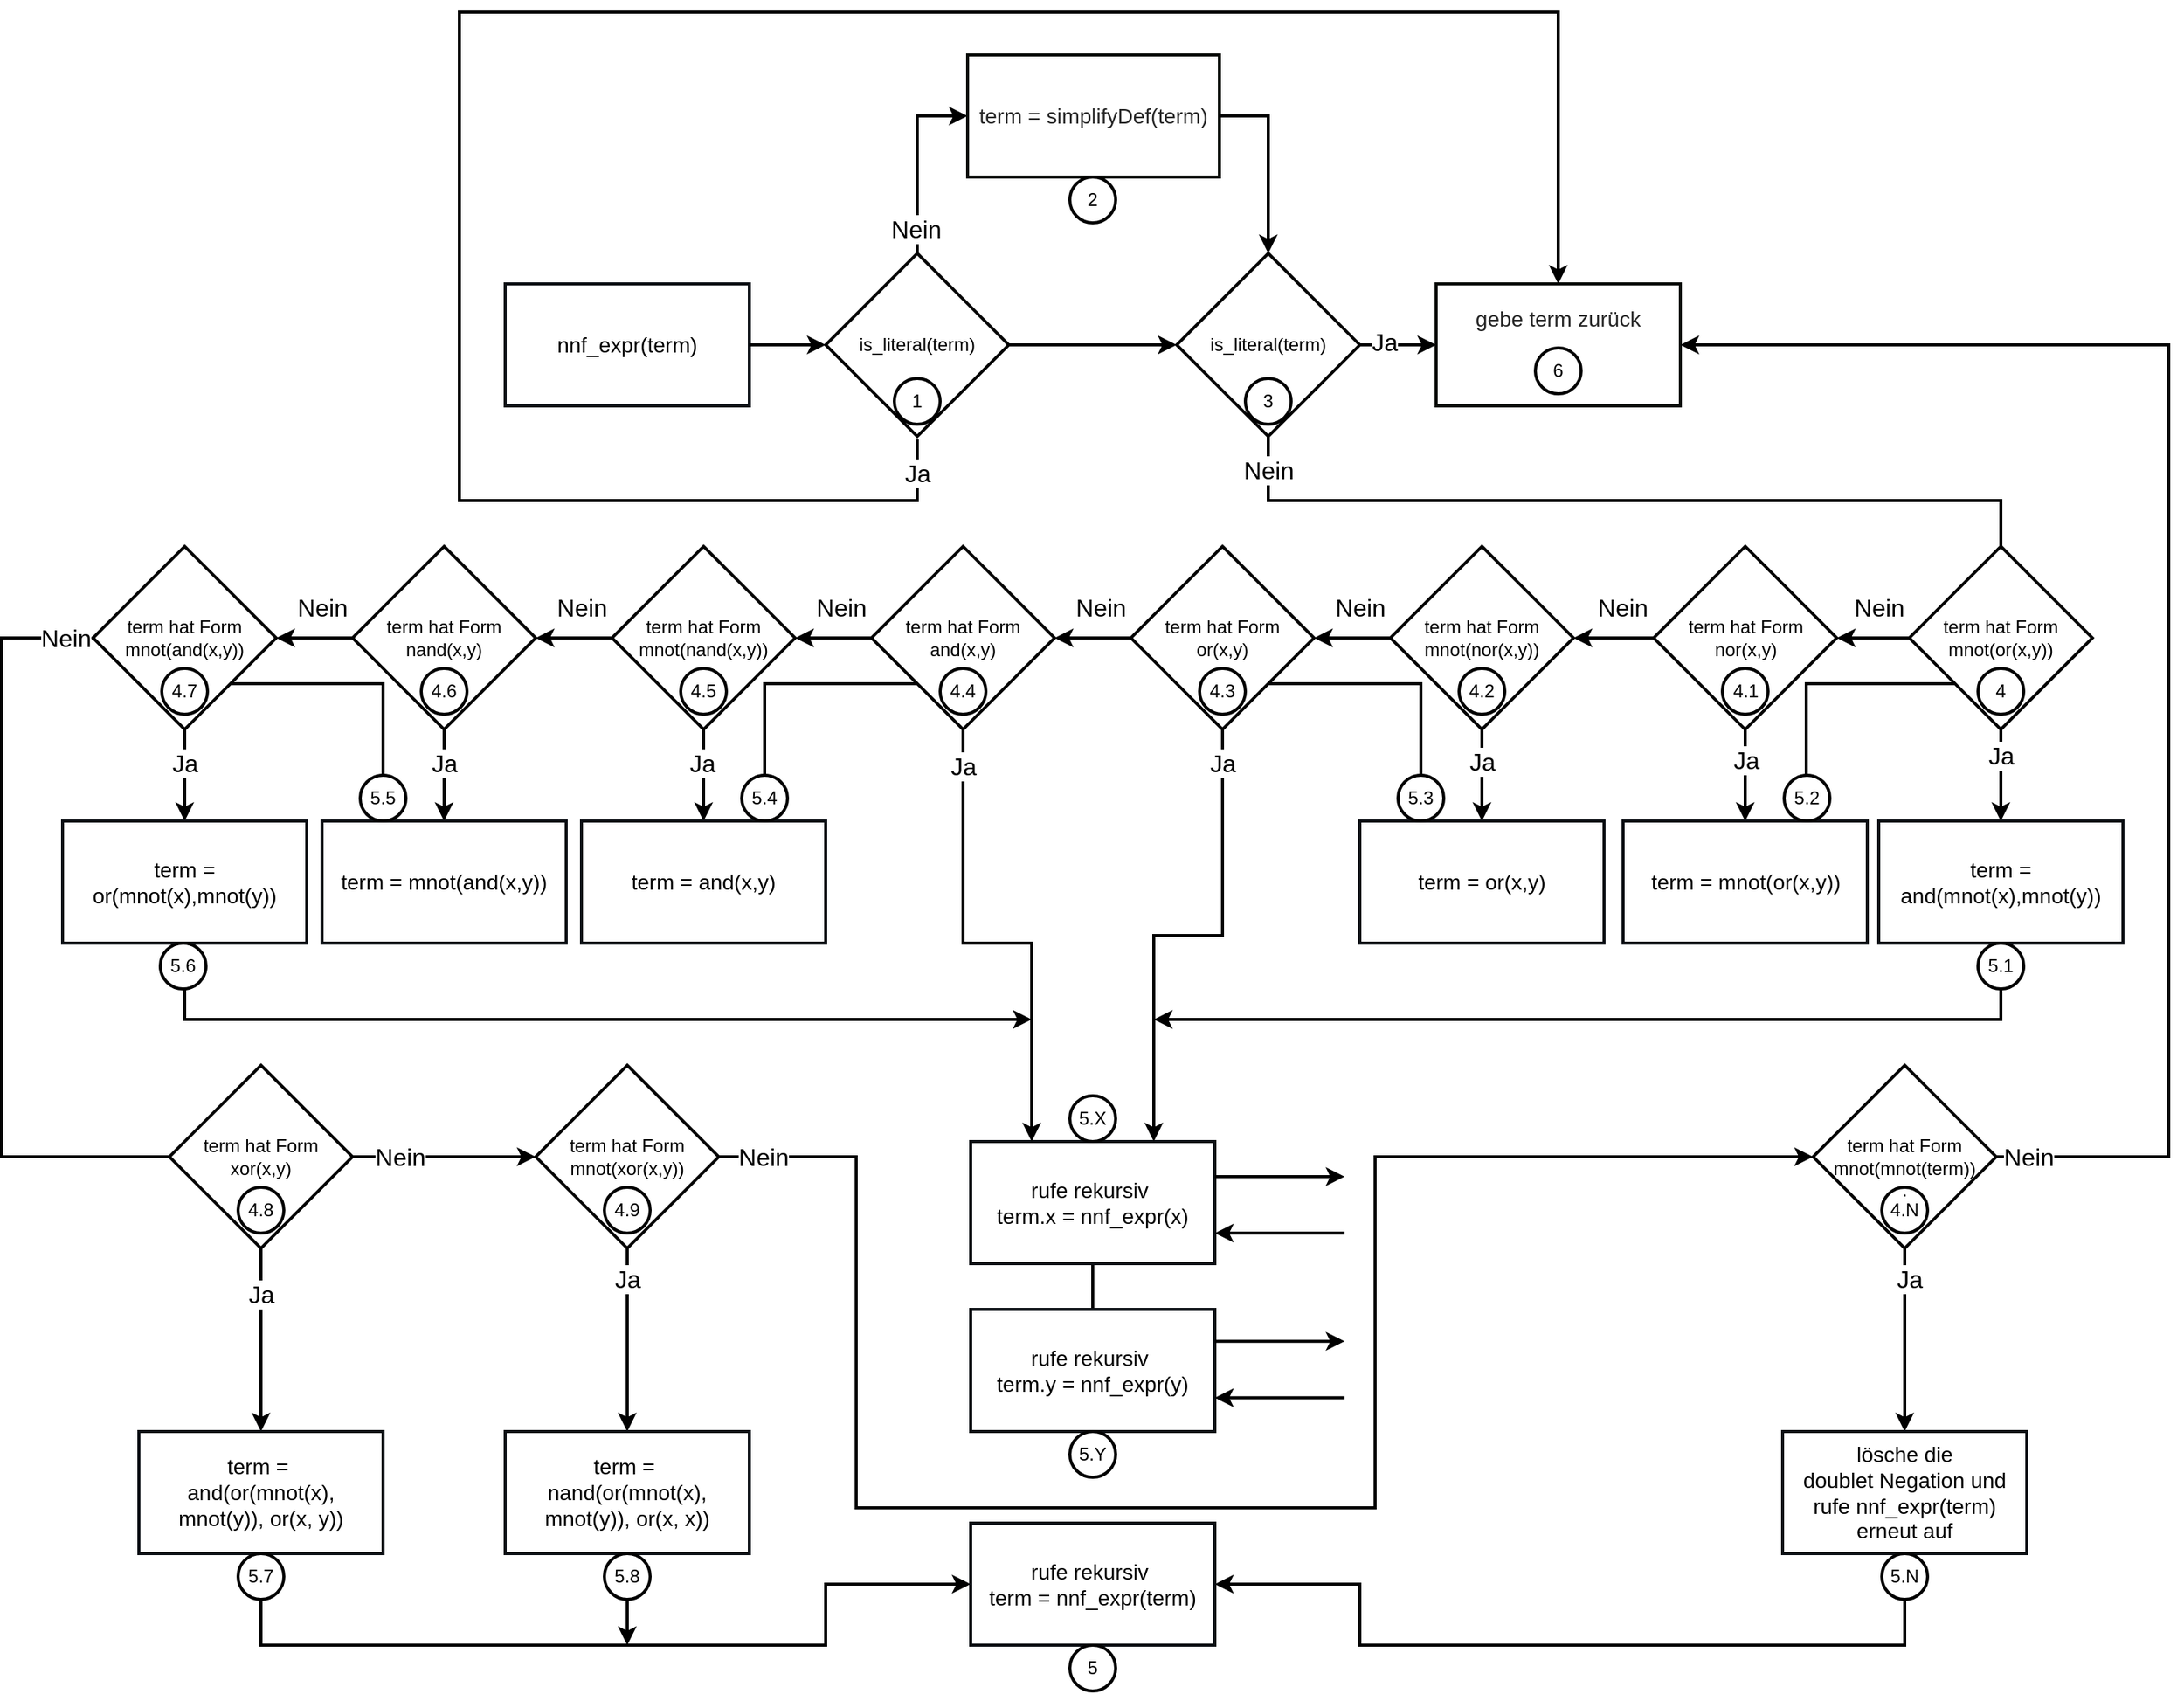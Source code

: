 <mxfile version="13.1.3" type="device"><diagram name="Page-1" id="c4acf3e9-155e-7222-9cf6-157b1a14988f"><mxGraphModel dx="2181" dy="787" grid="1" gridSize="10" guides="1" tooltips="1" connect="1" arrows="1" fold="1" page="1" pageScale="1" pageWidth="850" pageHeight="1100" background="#ffffff" math="0" shadow="0"><root><mxCell id="0"/><mxCell id="1" parent="0"/><mxCell id="Gqwq3o8rukiItg_Pou28-2" style="edgeStyle=orthogonalEdgeStyle;rounded=0;orthogonalLoop=1;jettySize=auto;html=1;entryX=0;entryY=0.5;entryDx=0;entryDy=0;strokeWidth=2;" parent="1" source="MLjXYAkmNjz7KMu9bq0a-9" target="oWrA7KxZbc8OWiNMyX_g-2" edge="1"><mxGeometry relative="1" as="geometry"><mxPoint x="245" y="88" as="targetPoint"/></mxGeometry></mxCell><mxCell id="P0SFY6O2kD3lwDDEf55S-4" value="&lt;font style=&quot;font-size: 14px&quot;&gt;nnf_expr(term)&lt;/font&gt;" style="rounded=0;whiteSpace=wrap;html=1;strokeWidth=2;fillColor=none;strokeColor=#0B0F14;" parent="1" vertex="1"><mxGeometry x="40" y="198" width="160" height="80" as="geometry"/></mxCell><mxCell id="P0SFY6O2kD3lwDDEf55S-12" value="&lt;span style=&quot;font-size: 14px&quot;&gt;&lt;font color=&quot;#262626&quot;&gt;gebe term zurück&lt;br&gt;&lt;br&gt;&lt;br&gt;&lt;/font&gt;&lt;/span&gt;" style="rounded=0;whiteSpace=wrap;html=1;strokeWidth=2;fillColor=none;strokeColor=#070A06;" parent="1" vertex="1"><mxGeometry x="650" y="198" width="160" height="80" as="geometry"/></mxCell><mxCell id="oWrA7KxZbc8OWiNMyX_g-3" style="edgeStyle=orthogonalEdgeStyle;rounded=0;orthogonalLoop=1;jettySize=auto;html=1;entryX=0;entryY=0.5;entryDx=0;entryDy=0;endArrow=classic;endFill=1;strokeWidth=2;" parent="1" source="oWrA7KxZbc8OWiNMyX_g-2" target="P0SFY6O2kD3lwDDEf55S-12" edge="1"><mxGeometry relative="1" as="geometry"/></mxCell><mxCell id="oWrA7KxZbc8OWiNMyX_g-4" value="&lt;font style=&quot;font-size: 16px&quot;&gt;Ja&lt;/font&gt;" style="edgeLabel;html=1;align=center;verticalAlign=middle;resizable=0;points=[];" parent="oWrA7KxZbc8OWiNMyX_g-3" vertex="1" connectable="0"><mxGeometry x="-0.36" y="2" relative="1" as="geometry"><mxPoint as="offset"/></mxGeometry></mxCell><mxCell id="oWrA7KxZbc8OWiNMyX_g-60" style="edgeStyle=orthogonalEdgeStyle;rounded=0;orthogonalLoop=1;jettySize=auto;html=1;entryX=0.5;entryY=0;entryDx=0;entryDy=0;startArrow=none;startFill=0;endArrow=none;endFill=0;strokeWidth=2;exitX=0.5;exitY=1;exitDx=0;exitDy=0;" parent="1" source="oWrA7KxZbc8OWiNMyX_g-2" target="oWrA7KxZbc8OWiNMyX_g-27" edge="1"><mxGeometry relative="1" as="geometry"><Array as="points"><mxPoint x="540" y="340"/><mxPoint x="1020" y="340"/></Array></mxGeometry></mxCell><mxCell id="oWrA7KxZbc8OWiNMyX_g-61" value="&lt;font style=&quot;font-size: 16px&quot;&gt;Nein&lt;/font&gt;" style="edgeLabel;html=1;align=center;verticalAlign=middle;resizable=0;points=[];" parent="oWrA7KxZbc8OWiNMyX_g-60" vertex="1" connectable="0"><mxGeometry x="-0.836" relative="1" as="geometry"><mxPoint x="-3.71" y="-20" as="offset"/></mxGeometry></mxCell><mxCell id="MLjXYAkmNjz7KMu9bq0a-4" style="edgeStyle=orthogonalEdgeStyle;rounded=0;orthogonalLoop=1;jettySize=auto;html=1;entryX=0;entryY=0.5;entryDx=0;entryDy=0;strokeWidth=2;exitX=0.5;exitY=0;exitDx=0;exitDy=0;" edge="1" parent="1" source="MLjXYAkmNjz7KMu9bq0a-9" target="MLjXYAkmNjz7KMu9bq0a-2"><mxGeometry relative="1" as="geometry"/></mxCell><mxCell id="MLjXYAkmNjz7KMu9bq0a-8" value="&lt;font style=&quot;font-size: 16px&quot;&gt;Nein&lt;/font&gt;" style="edgeLabel;html=1;align=center;verticalAlign=middle;resizable=0;points=[];" vertex="1" connectable="0" parent="MLjXYAkmNjz7KMu9bq0a-4"><mxGeometry x="-0.732" y="1" relative="1" as="geometry"><mxPoint as="offset"/></mxGeometry></mxCell><mxCell id="oWrA7KxZbc8OWiNMyX_g-2" value="is_literal(term)" style="rhombus;whiteSpace=wrap;html=1;fillColor=none;strokeWidth=2;" parent="1" vertex="1"><mxGeometry x="480" y="178" width="120" height="120" as="geometry"/></mxCell><mxCell id="oWrA7KxZbc8OWiNMyX_g-13" style="edgeStyle=orthogonalEdgeStyle;rounded=0;orthogonalLoop=1;jettySize=auto;html=1;entryX=0.5;entryY=0;entryDx=0;entryDy=0;endArrow=none;endFill=0;strokeWidth=2;" parent="1" source="oWrA7KxZbc8OWiNMyX_g-11" target="oWrA7KxZbc8OWiNMyX_g-12" edge="1"><mxGeometry relative="1" as="geometry"/></mxCell><mxCell id="oWrA7KxZbc8OWiNMyX_g-11" value="&lt;font style=&quot;font-size: 14px&quot;&gt;rufe rekursiv&amp;nbsp;&lt;br&gt;term.x = nnf_expr(x)&lt;/font&gt;" style="rounded=0;whiteSpace=wrap;html=1;strokeWidth=2;fillColor=none;strokeColor=#0B0F14;" parent="1" vertex="1"><mxGeometry x="345" y="760" width="160" height="80" as="geometry"/></mxCell><mxCell id="oWrA7KxZbc8OWiNMyX_g-12" value="&lt;font style=&quot;font-size: 14px&quot;&gt;rufe rekursiv&amp;nbsp;&lt;br&gt;term.y = nnf_expr(y)&lt;/font&gt;" style="rounded=0;whiteSpace=wrap;html=1;strokeWidth=2;fillColor=none;strokeColor=#0B0F14;" parent="1" vertex="1"><mxGeometry x="345" y="870" width="160" height="80" as="geometry"/></mxCell><mxCell id="oWrA7KxZbc8OWiNMyX_g-15" value="" style="endArrow=classic;html=1;strokeWidth=2;" parent="1" edge="1"><mxGeometry width="50" height="50" relative="1" as="geometry"><mxPoint x="505" y="783" as="sourcePoint"/><mxPoint x="590" y="783" as="targetPoint"/></mxGeometry></mxCell><mxCell id="oWrA7KxZbc8OWiNMyX_g-16" value="" style="endArrow=none;html=1;strokeWidth=2;endFill=0;startArrow=classic;startFill=1;" parent="1" edge="1"><mxGeometry width="50" height="50" relative="1" as="geometry"><mxPoint x="505" y="820" as="sourcePoint"/><mxPoint x="590" y="820" as="targetPoint"/></mxGeometry></mxCell><mxCell id="oWrA7KxZbc8OWiNMyX_g-17" value="" style="endArrow=classic;html=1;strokeWidth=2;" parent="1" edge="1"><mxGeometry width="50" height="50" relative="1" as="geometry"><mxPoint x="505" y="890.91" as="sourcePoint"/><mxPoint x="590" y="890.91" as="targetPoint"/></mxGeometry></mxCell><mxCell id="oWrA7KxZbc8OWiNMyX_g-18" value="" style="endArrow=none;html=1;strokeWidth=2;endFill=0;startArrow=classic;startFill=1;" parent="1" edge="1"><mxGeometry width="50" height="50" relative="1" as="geometry"><mxPoint x="505" y="927.91" as="sourcePoint"/><mxPoint x="590" y="927.91" as="targetPoint"/></mxGeometry></mxCell><mxCell id="oWrA7KxZbc8OWiNMyX_g-29" style="edgeStyle=orthogonalEdgeStyle;rounded=0;orthogonalLoop=1;jettySize=auto;html=1;entryX=0.75;entryY=0;entryDx=0;entryDy=0;startArrow=none;startFill=0;endArrow=classic;endFill=1;strokeWidth=2;" parent="1" source="oWrA7KxZbc8OWiNMyX_g-22" target="oWrA7KxZbc8OWiNMyX_g-11" edge="1"><mxGeometry relative="1" as="geometry"><mxPoint x="475" y="760" as="targetPoint"/></mxGeometry></mxCell><mxCell id="oWrA7KxZbc8OWiNMyX_g-74" value="&lt;font style=&quot;font-size: 16px&quot;&gt;Ja&lt;/font&gt;" style="edgeLabel;html=1;align=center;verticalAlign=middle;resizable=0;points=[];" parent="oWrA7KxZbc8OWiNMyX_g-29" vertex="1" connectable="0"><mxGeometry x="-0.86" y="1" relative="1" as="geometry"><mxPoint x="-1" as="offset"/></mxGeometry></mxCell><mxCell id="oWrA7KxZbc8OWiNMyX_g-75" style="edgeStyle=orthogonalEdgeStyle;rounded=0;orthogonalLoop=1;jettySize=auto;html=1;entryX=1;entryY=0.5;entryDx=0;entryDy=0;startArrow=none;startFill=0;endArrow=classic;endFill=1;strokeWidth=2;" parent="1" source="oWrA7KxZbc8OWiNMyX_g-22" target="oWrA7KxZbc8OWiNMyX_g-38" edge="1"><mxGeometry relative="1" as="geometry"/></mxCell><mxCell id="oWrA7KxZbc8OWiNMyX_g-22" value="term hat Form&lt;br&gt;or(x,y)" style="rhombus;whiteSpace=wrap;html=1;fillColor=none;strokeWidth=2;" parent="1" vertex="1"><mxGeometry x="450" y="370" width="120" height="120" as="geometry"/></mxCell><mxCell id="oWrA7KxZbc8OWiNMyX_g-25" style="edgeStyle=orthogonalEdgeStyle;rounded=0;orthogonalLoop=1;jettySize=auto;html=1;entryX=0.5;entryY=0;entryDx=0;entryDy=0;startArrow=none;startFill=0;endArrow=classic;endFill=1;strokeWidth=2;" parent="1" source="oWrA7KxZbc8OWiNMyX_g-23" target="oWrA7KxZbc8OWiNMyX_g-24" edge="1"><mxGeometry relative="1" as="geometry"/></mxCell><mxCell id="oWrA7KxZbc8OWiNMyX_g-65" value="&lt;font style=&quot;font-size: 16px&quot;&gt;Ja&lt;/font&gt;" style="edgeLabel;html=1;align=center;verticalAlign=middle;resizable=0;points=[];" parent="oWrA7KxZbc8OWiNMyX_g-25" vertex="1" connectable="0"><mxGeometry x="-0.233" y="-3" relative="1" as="geometry"><mxPoint x="3" y="-3" as="offset"/></mxGeometry></mxCell><mxCell id="oWrA7KxZbc8OWiNMyX_g-66" style="edgeStyle=orthogonalEdgeStyle;rounded=0;orthogonalLoop=1;jettySize=auto;html=1;entryX=1;entryY=0.5;entryDx=0;entryDy=0;startArrow=none;startFill=0;endArrow=classic;endFill=1;strokeWidth=2;" parent="1" source="oWrA7KxZbc8OWiNMyX_g-23" target="oWrA7KxZbc8OWiNMyX_g-28" edge="1"><mxGeometry relative="1" as="geometry"/></mxCell><mxCell id="oWrA7KxZbc8OWiNMyX_g-67" value="&lt;font style=&quot;font-size: 16px&quot;&gt;Nein&lt;/font&gt;" style="edgeLabel;html=1;align=center;verticalAlign=middle;resizable=0;points=[];" parent="oWrA7KxZbc8OWiNMyX_g-66" vertex="1" connectable="0"><mxGeometry x="-0.029" y="-5" relative="1" as="geometry"><mxPoint x="5" y="-15" as="offset"/></mxGeometry></mxCell><mxCell id="oWrA7KxZbc8OWiNMyX_g-23" value="term hat Form&lt;br&gt;nor(x,y)" style="rhombus;whiteSpace=wrap;html=1;fillColor=none;strokeWidth=2;" parent="1" vertex="1"><mxGeometry x="792.5" y="370" width="120" height="120" as="geometry"/></mxCell><mxCell id="oWrA7KxZbc8OWiNMyX_g-24" value="&lt;span style=&quot;font-size: 14px&quot;&gt;term = mnot(or(x,y))&lt;/span&gt;" style="rounded=0;whiteSpace=wrap;html=1;strokeWidth=2;fillColor=none;strokeColor=#0B0F14;" parent="1" vertex="1"><mxGeometry x="772.5" y="550" width="160" height="80" as="geometry"/></mxCell><mxCell id="oWrA7KxZbc8OWiNMyX_g-32" style="edgeStyle=orthogonalEdgeStyle;rounded=0;orthogonalLoop=1;jettySize=auto;html=1;entryX=0.5;entryY=0;entryDx=0;entryDy=0;startArrow=none;startFill=0;endArrow=classic;endFill=1;strokeWidth=2;" parent="1" source="oWrA7KxZbc8OWiNMyX_g-27" target="oWrA7KxZbc8OWiNMyX_g-31" edge="1"><mxGeometry relative="1" as="geometry"/></mxCell><mxCell id="oWrA7KxZbc8OWiNMyX_g-62" value="&lt;font style=&quot;font-size: 16px&quot;&gt;Ja&lt;/font&gt;" style="edgeLabel;html=1;align=center;verticalAlign=middle;resizable=0;points=[];" parent="oWrA7KxZbc8OWiNMyX_g-32" vertex="1" connectable="0"><mxGeometry x="-0.281" relative="1" as="geometry"><mxPoint y="-5" as="offset"/></mxGeometry></mxCell><mxCell id="oWrA7KxZbc8OWiNMyX_g-33" style="edgeStyle=orthogonalEdgeStyle;rounded=0;orthogonalLoop=1;jettySize=auto;html=1;entryX=0.75;entryY=0;entryDx=0;entryDy=0;startArrow=none;startFill=0;endArrow=none;endFill=0;strokeWidth=2;exitX=0;exitY=1;exitDx=0;exitDy=0;" parent="1" source="oWrA7KxZbc8OWiNMyX_g-27" target="oWrA7KxZbc8OWiNMyX_g-24" edge="1"><mxGeometry relative="1" as="geometry"><Array as="points"><mxPoint x="893" y="460"/></Array></mxGeometry></mxCell><mxCell id="oWrA7KxZbc8OWiNMyX_g-68" style="edgeStyle=orthogonalEdgeStyle;rounded=0;orthogonalLoop=1;jettySize=auto;html=1;entryX=1;entryY=0.5;entryDx=0;entryDy=0;startArrow=none;startFill=0;endArrow=classic;endFill=1;strokeWidth=2;" parent="1" source="oWrA7KxZbc8OWiNMyX_g-27" target="oWrA7KxZbc8OWiNMyX_g-23" edge="1"><mxGeometry relative="1" as="geometry"/></mxCell><mxCell id="oWrA7KxZbc8OWiNMyX_g-70" value="&lt;font style=&quot;font-size: 16px&quot;&gt;Nein&lt;/font&gt;" style="edgeLabel;html=1;align=center;verticalAlign=middle;resizable=0;points=[];" parent="oWrA7KxZbc8OWiNMyX_g-68" vertex="1" connectable="0"><mxGeometry x="-0.032" y="-4" relative="1" as="geometry"><mxPoint x="3" y="-16" as="offset"/></mxGeometry></mxCell><mxCell id="oWrA7KxZbc8OWiNMyX_g-27" value="term hat Form&lt;br&gt;mnot(or(x,y))" style="rhombus;whiteSpace=wrap;html=1;fillColor=none;strokeWidth=2;" parent="1" vertex="1"><mxGeometry x="960" y="370" width="120" height="120" as="geometry"/></mxCell><mxCell id="oWrA7KxZbc8OWiNMyX_g-36" style="edgeStyle=orthogonalEdgeStyle;rounded=0;orthogonalLoop=1;jettySize=auto;html=1;entryX=0.5;entryY=0;entryDx=0;entryDy=0;startArrow=none;startFill=0;endArrow=classic;endFill=1;strokeWidth=2;" parent="1" source="oWrA7KxZbc8OWiNMyX_g-28" target="oWrA7KxZbc8OWiNMyX_g-35" edge="1"><mxGeometry relative="1" as="geometry"/></mxCell><mxCell id="oWrA7KxZbc8OWiNMyX_g-71" value="&lt;font style=&quot;font-size: 16px&quot;&gt;Ja&lt;/font&gt;" style="edgeLabel;html=1;align=center;verticalAlign=middle;resizable=0;points=[];" parent="oWrA7KxZbc8OWiNMyX_g-36" vertex="1" connectable="0"><mxGeometry x="-0.3" relative="1" as="geometry"><mxPoint as="offset"/></mxGeometry></mxCell><mxCell id="oWrA7KxZbc8OWiNMyX_g-72" style="edgeStyle=orthogonalEdgeStyle;rounded=0;orthogonalLoop=1;jettySize=auto;html=1;startArrow=none;startFill=0;endArrow=classic;endFill=1;strokeWidth=2;" parent="1" source="oWrA7KxZbc8OWiNMyX_g-28" target="oWrA7KxZbc8OWiNMyX_g-22" edge="1"><mxGeometry relative="1" as="geometry"/></mxCell><mxCell id="oWrA7KxZbc8OWiNMyX_g-73" value="&lt;span style=&quot;font-size: 16px&quot;&gt;Nein&lt;/span&gt;" style="edgeLabel;html=1;align=center;verticalAlign=middle;resizable=0;points=[];" parent="oWrA7KxZbc8OWiNMyX_g-72" vertex="1" connectable="0"><mxGeometry x="-0.04" y="-3" relative="1" as="geometry"><mxPoint x="4" y="-17" as="offset"/></mxGeometry></mxCell><mxCell id="oWrA7KxZbc8OWiNMyX_g-76" value="&lt;span style=&quot;font-size: 16px&quot;&gt;Nein&lt;/span&gt;" style="edgeLabel;html=1;align=center;verticalAlign=middle;resizable=0;points=[];" parent="oWrA7KxZbc8OWiNMyX_g-72" vertex="1" connectable="0"><mxGeometry x="-0.04" y="-3" relative="1" as="geometry"><mxPoint x="-166" y="-17" as="offset"/></mxGeometry></mxCell><mxCell id="oWrA7KxZbc8OWiNMyX_g-79" value="&lt;span style=&quot;font-size: 16px&quot;&gt;Nein&lt;/span&gt;" style="edgeLabel;html=1;align=center;verticalAlign=middle;resizable=0;points=[];" parent="oWrA7KxZbc8OWiNMyX_g-72" vertex="1" connectable="0"><mxGeometry x="-0.04" y="-3" relative="1" as="geometry"><mxPoint x="-336" y="-17" as="offset"/></mxGeometry></mxCell><mxCell id="oWrA7KxZbc8OWiNMyX_g-81" value="&lt;span style=&quot;font-size: 16px&quot;&gt;Nein&lt;/span&gt;" style="edgeLabel;html=1;align=center;verticalAlign=middle;resizable=0;points=[];" parent="oWrA7KxZbc8OWiNMyX_g-72" vertex="1" connectable="0"><mxGeometry x="-0.04" y="-3" relative="1" as="geometry"><mxPoint x="-506" y="-17" as="offset"/></mxGeometry></mxCell><mxCell id="oWrA7KxZbc8OWiNMyX_g-83" value="&lt;span style=&quot;font-size: 16px&quot;&gt;Nein&lt;/span&gt;" style="edgeLabel;html=1;align=center;verticalAlign=middle;resizable=0;points=[];" parent="oWrA7KxZbc8OWiNMyX_g-72" vertex="1" connectable="0"><mxGeometry x="-0.04" y="-3" relative="1" as="geometry"><mxPoint x="-676" y="-17" as="offset"/></mxGeometry></mxCell><mxCell id="oWrA7KxZbc8OWiNMyX_g-28" value="term hat Form&lt;br&gt;mnot(nor(x,y))" style="rhombus;whiteSpace=wrap;html=1;fillColor=none;strokeWidth=2;" parent="1" vertex="1"><mxGeometry x="620" y="370" width="120" height="120" as="geometry"/></mxCell><mxCell id="oWrA7KxZbc8OWiNMyX_g-34" style="edgeStyle=orthogonalEdgeStyle;rounded=0;orthogonalLoop=1;jettySize=auto;html=1;startArrow=none;startFill=0;endArrow=classic;endFill=1;strokeWidth=2;" parent="1" source="MLjXYAkmNjz7KMu9bq0a-21" edge="1"><mxGeometry relative="1" as="geometry"><mxPoint x="465" y="680" as="targetPoint"/><Array as="points"><mxPoint x="465" y="680"/></Array></mxGeometry></mxCell><mxCell id="oWrA7KxZbc8OWiNMyX_g-31" value="&lt;span style=&quot;font-size: 14px&quot;&gt;term = and(mnot(x),mnot(y))&lt;/span&gt;" style="rounded=0;whiteSpace=wrap;html=1;strokeWidth=2;fillColor=none;strokeColor=#0B0F14;" parent="1" vertex="1"><mxGeometry x="940" y="550" width="160" height="80" as="geometry"/></mxCell><mxCell id="oWrA7KxZbc8OWiNMyX_g-37" style="edgeStyle=orthogonalEdgeStyle;rounded=0;orthogonalLoop=1;jettySize=auto;html=1;exitX=0.25;exitY=0;exitDx=0;exitDy=0;entryX=1;entryY=1;entryDx=0;entryDy=0;startArrow=none;startFill=0;endArrow=none;endFill=0;strokeWidth=2;" parent="1" source="oWrA7KxZbc8OWiNMyX_g-35" target="oWrA7KxZbc8OWiNMyX_g-22" edge="1"><mxGeometry relative="1" as="geometry"><Array as="points"><mxPoint x="640" y="460"/></Array></mxGeometry></mxCell><mxCell id="oWrA7KxZbc8OWiNMyX_g-35" value="&lt;span style=&quot;font-size: 14px&quot;&gt;term = or(x,y)&lt;/span&gt;" style="rounded=0;whiteSpace=wrap;html=1;strokeWidth=2;fillColor=none;strokeColor=#0B0F14;" parent="1" vertex="1"><mxGeometry x="600" y="550" width="160" height="80" as="geometry"/></mxCell><mxCell id="oWrA7KxZbc8OWiNMyX_g-58" style="edgeStyle=orthogonalEdgeStyle;rounded=0;orthogonalLoop=1;jettySize=auto;html=1;startArrow=none;startFill=0;endArrow=classic;endFill=1;strokeWidth=2;entryX=0.25;entryY=0;entryDx=0;entryDy=0;" parent="1" source="oWrA7KxZbc8OWiNMyX_g-38" target="oWrA7KxZbc8OWiNMyX_g-11" edge="1"><mxGeometry relative="1" as="geometry"><mxPoint x="395" y="760" as="targetPoint"/><Array as="points"><mxPoint x="340" y="630"/><mxPoint x="385" y="630"/></Array></mxGeometry></mxCell><mxCell id="oWrA7KxZbc8OWiNMyX_g-77" value="&lt;font style=&quot;font-size: 16px&quot;&gt;Ja&lt;/font&gt;" style="edgeLabel;html=1;align=center;verticalAlign=middle;resizable=0;points=[];" parent="oWrA7KxZbc8OWiNMyX_g-58" vertex="1" connectable="0"><mxGeometry x="-0.848" y="1" relative="1" as="geometry"><mxPoint x="-1" as="offset"/></mxGeometry></mxCell><mxCell id="oWrA7KxZbc8OWiNMyX_g-78" style="edgeStyle=orthogonalEdgeStyle;rounded=0;orthogonalLoop=1;jettySize=auto;html=1;entryX=1;entryY=0.5;entryDx=0;entryDy=0;startArrow=none;startFill=0;endArrow=classic;endFill=1;strokeWidth=2;" parent="1" source="oWrA7KxZbc8OWiNMyX_g-38" target="oWrA7KxZbc8OWiNMyX_g-46" edge="1"><mxGeometry relative="1" as="geometry"/></mxCell><mxCell id="oWrA7KxZbc8OWiNMyX_g-38" value="term hat Form&lt;br&gt;and(x,y)" style="rhombus;whiteSpace=wrap;html=1;fillColor=none;strokeWidth=2;" parent="1" vertex="1"><mxGeometry x="280" y="370" width="120" height="120" as="geometry"/></mxCell><mxCell id="oWrA7KxZbc8OWiNMyX_g-45" style="edgeStyle=orthogonalEdgeStyle;rounded=0;orthogonalLoop=1;jettySize=auto;html=1;entryX=0.5;entryY=0;entryDx=0;entryDy=0;startArrow=none;startFill=0;endArrow=classic;endFill=1;strokeWidth=2;" parent="1" source="oWrA7KxZbc8OWiNMyX_g-46" target="oWrA7KxZbc8OWiNMyX_g-50" edge="1"><mxGeometry relative="1" as="geometry"/></mxCell><mxCell id="oWrA7KxZbc8OWiNMyX_g-92" value="&lt;font style=&quot;font-size: 16px&quot;&gt;Ja&lt;/font&gt;" style="edgeLabel;html=1;align=center;verticalAlign=middle;resizable=0;points=[];" parent="oWrA7KxZbc8OWiNMyX_g-45" vertex="1" connectable="0"><mxGeometry x="-0.281" y="-1" relative="1" as="geometry"><mxPoint as="offset"/></mxGeometry></mxCell><mxCell id="oWrA7KxZbc8OWiNMyX_g-80" style="edgeStyle=orthogonalEdgeStyle;rounded=0;orthogonalLoop=1;jettySize=auto;html=1;entryX=1;entryY=0.5;entryDx=0;entryDy=0;startArrow=none;startFill=0;endArrow=classic;endFill=1;strokeWidth=2;" parent="1" source="oWrA7KxZbc8OWiNMyX_g-46" target="oWrA7KxZbc8OWiNMyX_g-52" edge="1"><mxGeometry relative="1" as="geometry"/></mxCell><mxCell id="oWrA7KxZbc8OWiNMyX_g-46" value="term hat Form&lt;br&gt;mnot(nand(x,y))" style="rhombus;whiteSpace=wrap;html=1;fillColor=none;strokeWidth=2;" parent="1" vertex="1"><mxGeometry x="110" y="370" width="120" height="120" as="geometry"/></mxCell><mxCell id="oWrA7KxZbc8OWiNMyX_g-49" style="edgeStyle=orthogonalEdgeStyle;rounded=0;orthogonalLoop=1;jettySize=auto;html=1;exitX=0.75;exitY=0;exitDx=0;exitDy=0;startArrow=none;startFill=0;endArrow=none;endFill=0;strokeWidth=2;" parent="1" source="oWrA7KxZbc8OWiNMyX_g-50" edge="1"><mxGeometry relative="1" as="geometry"><Array as="points"><mxPoint x="210" y="460"/></Array><mxPoint x="310" y="460" as="targetPoint"/></mxGeometry></mxCell><mxCell id="oWrA7KxZbc8OWiNMyX_g-50" value="&lt;span style=&quot;font-size: 14px&quot;&gt;term = and(x,y)&lt;/span&gt;" style="rounded=0;whiteSpace=wrap;html=1;strokeWidth=2;fillColor=none;strokeColor=#0B0F14;" parent="1" vertex="1"><mxGeometry x="90" y="550" width="160" height="80" as="geometry"/></mxCell><mxCell id="oWrA7KxZbc8OWiNMyX_g-51" style="edgeStyle=orthogonalEdgeStyle;rounded=0;orthogonalLoop=1;jettySize=auto;html=1;entryX=0.5;entryY=0;entryDx=0;entryDy=0;startArrow=none;startFill=0;endArrow=classic;endFill=1;strokeWidth=2;" parent="1" source="oWrA7KxZbc8OWiNMyX_g-52" target="oWrA7KxZbc8OWiNMyX_g-53" edge="1"><mxGeometry relative="1" as="geometry"/></mxCell><mxCell id="oWrA7KxZbc8OWiNMyX_g-94" value="&lt;font style=&quot;font-size: 16px&quot;&gt;Ja&lt;/font&gt;" style="edgeLabel;html=1;align=center;verticalAlign=middle;resizable=0;points=[];" parent="oWrA7KxZbc8OWiNMyX_g-51" vertex="1" connectable="0"><mxGeometry x="-0.281" y="2" relative="1" as="geometry"><mxPoint x="-2" as="offset"/></mxGeometry></mxCell><mxCell id="oWrA7KxZbc8OWiNMyX_g-82" style="edgeStyle=orthogonalEdgeStyle;rounded=0;orthogonalLoop=1;jettySize=auto;html=1;entryX=1;entryY=0.5;entryDx=0;entryDy=0;startArrow=none;startFill=0;endArrow=classic;endFill=1;strokeWidth=2;" parent="1" source="oWrA7KxZbc8OWiNMyX_g-52" target="oWrA7KxZbc8OWiNMyX_g-56" edge="1"><mxGeometry relative="1" as="geometry"/></mxCell><mxCell id="oWrA7KxZbc8OWiNMyX_g-52" value="term hat Form&lt;br&gt;nand(x,y)" style="rhombus;whiteSpace=wrap;html=1;fillColor=none;strokeWidth=2;" parent="1" vertex="1"><mxGeometry x="-60" y="370" width="120" height="120" as="geometry"/></mxCell><mxCell id="oWrA7KxZbc8OWiNMyX_g-53" value="&lt;span style=&quot;font-size: 14px&quot;&gt;term = mnot(and(x,y))&lt;/span&gt;" style="rounded=0;whiteSpace=wrap;html=1;strokeWidth=2;fillColor=none;strokeColor=#0B0F14;" parent="1" vertex="1"><mxGeometry x="-80" y="550" width="160" height="80" as="geometry"/></mxCell><mxCell id="oWrA7KxZbc8OWiNMyX_g-54" style="edgeStyle=orthogonalEdgeStyle;rounded=0;orthogonalLoop=1;jettySize=auto;html=1;entryX=0.5;entryY=0;entryDx=0;entryDy=0;startArrow=none;startFill=0;endArrow=classic;endFill=1;strokeWidth=2;" parent="1" source="oWrA7KxZbc8OWiNMyX_g-56" target="oWrA7KxZbc8OWiNMyX_g-57" edge="1"><mxGeometry relative="1" as="geometry"/></mxCell><mxCell id="oWrA7KxZbc8OWiNMyX_g-91" value="&lt;font style=&quot;font-size: 16px&quot;&gt;Ja&lt;/font&gt;" style="edgeLabel;html=1;align=center;verticalAlign=middle;resizable=0;points=[];" parent="oWrA7KxZbc8OWiNMyX_g-54" vertex="1" connectable="0"><mxGeometry x="-0.281" y="-2" relative="1" as="geometry"><mxPoint x="2" as="offset"/></mxGeometry></mxCell><mxCell id="oWrA7KxZbc8OWiNMyX_g-55" style="edgeStyle=orthogonalEdgeStyle;rounded=0;orthogonalLoop=1;jettySize=auto;html=1;entryX=0.25;entryY=0;entryDx=0;entryDy=0;startArrow=none;startFill=0;endArrow=none;endFill=0;strokeWidth=2;exitX=1;exitY=1;exitDx=0;exitDy=0;" parent="1" source="oWrA7KxZbc8OWiNMyX_g-56" target="oWrA7KxZbc8OWiNMyX_g-53" edge="1"><mxGeometry relative="1" as="geometry"><Array as="points"><mxPoint x="-40" y="460"/></Array></mxGeometry></mxCell><mxCell id="76MxBljdDrtcxfXnJt8A-21" style="edgeStyle=orthogonalEdgeStyle;rounded=0;orthogonalLoop=1;jettySize=auto;html=1;entryX=0;entryY=0.5;entryDx=0;entryDy=0;strokeWidth=2;endArrow=none;endFill=0;" parent="1" source="oWrA7KxZbc8OWiNMyX_g-56" target="76MxBljdDrtcxfXnJt8A-19" edge="1"><mxGeometry relative="1" as="geometry"><Array as="points"><mxPoint x="-290" y="430"/><mxPoint x="-290" y="770"/></Array></mxGeometry></mxCell><mxCell id="76MxBljdDrtcxfXnJt8A-24" value="&lt;font style=&quot;font-size: 16px&quot;&gt;Nein&lt;/font&gt;" style="edgeLabel;html=1;align=center;verticalAlign=middle;resizable=0;points=[];" parent="76MxBljdDrtcxfXnJt8A-21" vertex="1" connectable="0"><mxGeometry x="-0.927" relative="1" as="geometry"><mxPoint as="offset"/></mxGeometry></mxCell><mxCell id="oWrA7KxZbc8OWiNMyX_g-56" value="term hat Form&lt;br&gt;mnot(and(x,y))" style="rhombus;whiteSpace=wrap;html=1;fillColor=none;strokeWidth=2;" parent="1" vertex="1"><mxGeometry x="-230" y="370" width="120" height="120" as="geometry"/></mxCell><mxCell id="oWrA7KxZbc8OWiNMyX_g-59" style="edgeStyle=orthogonalEdgeStyle;rounded=0;orthogonalLoop=1;jettySize=auto;html=1;startArrow=none;startFill=0;endArrow=classic;endFill=1;strokeWidth=2;" parent="1" source="oWrA7KxZbc8OWiNMyX_g-57" edge="1"><mxGeometry relative="1" as="geometry"><mxPoint x="385" y="680" as="targetPoint"/><Array as="points"><mxPoint x="-170" y="680"/><mxPoint x="385" y="680"/></Array></mxGeometry></mxCell><mxCell id="oWrA7KxZbc8OWiNMyX_g-57" value="&lt;span style=&quot;font-size: 14px&quot;&gt;term = or(mnot(x),mnot(y))&lt;/span&gt;" style="rounded=0;whiteSpace=wrap;html=1;strokeWidth=2;fillColor=none;strokeColor=#0B0F14;" parent="1" vertex="1"><mxGeometry x="-250" y="550" width="160" height="80" as="geometry"/></mxCell><mxCell id="76MxBljdDrtcxfXnJt8A-11" style="edgeStyle=orthogonalEdgeStyle;rounded=0;orthogonalLoop=1;jettySize=auto;html=1;entryX=0.5;entryY=0;entryDx=0;entryDy=0;startArrow=none;startFill=0;endArrow=classic;endFill=1;strokeWidth=2;" parent="1" source="76MxBljdDrtcxfXnJt8A-14" target="76MxBljdDrtcxfXnJt8A-15" edge="1"><mxGeometry relative="1" as="geometry"/></mxCell><mxCell id="76MxBljdDrtcxfXnJt8A-12" value="&lt;font style=&quot;font-size: 16px&quot;&gt;Ja&lt;/font&gt;" style="edgeLabel;html=1;align=center;verticalAlign=middle;resizable=0;points=[];" parent="76MxBljdDrtcxfXnJt8A-11" vertex="1" connectable="0"><mxGeometry x="-0.281" y="2" relative="1" as="geometry"><mxPoint x="-2" y="-22.86" as="offset"/></mxGeometry></mxCell><mxCell id="76MxBljdDrtcxfXnJt8A-28" style="edgeStyle=orthogonalEdgeStyle;rounded=0;orthogonalLoop=1;jettySize=auto;html=1;entryX=0;entryY=0.5;entryDx=0;entryDy=0;endArrow=classic;endFill=1;strokeWidth=2;exitX=1;exitY=0.5;exitDx=0;exitDy=0;" parent="1" source="76MxBljdDrtcxfXnJt8A-14" target="MLjXYAkmNjz7KMu9bq0a-53" edge="1"><mxGeometry relative="1" as="geometry"><Array as="points"><mxPoint x="270" y="770"/><mxPoint x="270" y="1000"/><mxPoint x="610" y="1000"/><mxPoint x="610" y="770"/></Array></mxGeometry></mxCell><mxCell id="76MxBljdDrtcxfXnJt8A-29" value="&lt;font style=&quot;font-size: 16px&quot;&gt;Nein&lt;/font&gt;" style="edgeLabel;html=1;align=center;verticalAlign=middle;resizable=0;points=[];" parent="76MxBljdDrtcxfXnJt8A-28" vertex="1" connectable="0"><mxGeometry x="-0.973" y="-2" relative="1" as="geometry"><mxPoint x="12.86" y="-2" as="offset"/></mxGeometry></mxCell><mxCell id="76MxBljdDrtcxfXnJt8A-14" value="term hat Form&lt;br&gt;mnot(xor(x,y))" style="rhombus;whiteSpace=wrap;html=1;fillColor=none;strokeWidth=2;" parent="1" vertex="1"><mxGeometry x="60" y="710" width="120" height="120" as="geometry"/></mxCell><mxCell id="76MxBljdDrtcxfXnJt8A-15" value="&lt;span style=&quot;font-size: 14px&quot;&gt;term =&amp;nbsp;&lt;br&gt;&lt;/span&gt;&lt;span style=&quot;font-size: 14px&quot;&gt;nand(or(mnot(x), mnot(y)), or(x, x))&lt;/span&gt;" style="rounded=0;whiteSpace=wrap;html=1;strokeWidth=2;fillColor=none;strokeColor=#0B0F14;" parent="1" vertex="1"><mxGeometry x="40" y="950" width="160" height="80" as="geometry"/></mxCell><mxCell id="76MxBljdDrtcxfXnJt8A-16" style="edgeStyle=orthogonalEdgeStyle;rounded=0;orthogonalLoop=1;jettySize=auto;html=1;entryX=0.5;entryY=0;entryDx=0;entryDy=0;startArrow=none;startFill=0;endArrow=classic;endFill=1;strokeWidth=2;" parent="1" source="76MxBljdDrtcxfXnJt8A-19" target="76MxBljdDrtcxfXnJt8A-20" edge="1"><mxGeometry relative="1" as="geometry"/></mxCell><mxCell id="76MxBljdDrtcxfXnJt8A-17" value="&lt;font style=&quot;font-size: 16px&quot;&gt;Ja&lt;/font&gt;" style="edgeLabel;html=1;align=center;verticalAlign=middle;resizable=0;points=[];" parent="76MxBljdDrtcxfXnJt8A-16" vertex="1" connectable="0"><mxGeometry x="-0.281" y="-2" relative="1" as="geometry"><mxPoint x="2" y="-12.86" as="offset"/></mxGeometry></mxCell><mxCell id="76MxBljdDrtcxfXnJt8A-22" style="edgeStyle=orthogonalEdgeStyle;rounded=0;orthogonalLoop=1;jettySize=auto;html=1;entryX=0;entryY=0.5;entryDx=0;entryDy=0;endArrow=classic;endFill=1;strokeWidth=2;" parent="1" source="76MxBljdDrtcxfXnJt8A-19" target="76MxBljdDrtcxfXnJt8A-14" edge="1"><mxGeometry relative="1" as="geometry"/></mxCell><mxCell id="76MxBljdDrtcxfXnJt8A-23" value="&lt;font style=&quot;font-size: 16px&quot;&gt;Nein&lt;/font&gt;" style="edgeLabel;html=1;align=center;verticalAlign=middle;resizable=0;points=[];" parent="76MxBljdDrtcxfXnJt8A-22" vertex="1" connectable="0"><mxGeometry x="-0.299" y="4" relative="1" as="geometry"><mxPoint x="-11.43" y="4" as="offset"/></mxGeometry></mxCell><mxCell id="76MxBljdDrtcxfXnJt8A-19" value="term hat Form&lt;br&gt;xor(x,y)" style="rhombus;whiteSpace=wrap;html=1;fillColor=none;strokeWidth=2;" parent="1" vertex="1"><mxGeometry x="-180" y="710" width="120" height="120" as="geometry"/></mxCell><mxCell id="76MxBljdDrtcxfXnJt8A-20" value="&lt;span style=&quot;font-size: 14px&quot;&gt;term =&amp;nbsp;&lt;br&gt;&lt;/span&gt;&lt;span style=&quot;font-size: 14px&quot;&gt;and(or(mnot(x),&lt;br&gt;mnot(y)), or(x, y))&lt;/span&gt;" style="rounded=0;whiteSpace=wrap;html=1;strokeWidth=2;fillColor=none;strokeColor=#0B0F14;" parent="1" vertex="1"><mxGeometry x="-200" y="950" width="160" height="80" as="geometry"/></mxCell><mxCell id="MLjXYAkmNjz7KMu9bq0a-7" style="edgeStyle=orthogonalEdgeStyle;rounded=0;orthogonalLoop=1;jettySize=auto;html=1;entryX=0.5;entryY=0;entryDx=0;entryDy=0;strokeWidth=2;" edge="1" parent="1" source="MLjXYAkmNjz7KMu9bq0a-2" target="oWrA7KxZbc8OWiNMyX_g-2"><mxGeometry relative="1" as="geometry"><Array as="points"><mxPoint x="540" y="88"/></Array></mxGeometry></mxCell><mxCell id="MLjXYAkmNjz7KMu9bq0a-2" value="&lt;font color=&quot;#262626&quot;&gt;&lt;span style=&quot;font-size: 14px&quot;&gt;term = simplifyDef(term)&lt;/span&gt;&lt;/font&gt;" style="rounded=0;whiteSpace=wrap;html=1;strokeWidth=2;fillColor=none;strokeColor=#070A06;" vertex="1" parent="1"><mxGeometry x="343" y="48" width="165" height="80" as="geometry"/></mxCell><mxCell id="MLjXYAkmNjz7KMu9bq0a-11" style="edgeStyle=orthogonalEdgeStyle;rounded=0;orthogonalLoop=1;jettySize=auto;html=1;entryX=0.5;entryY=0;entryDx=0;entryDy=0;strokeWidth=2;" edge="1" parent="1" target="P0SFY6O2kD3lwDDEf55S-12"><mxGeometry relative="1" as="geometry"><mxPoint x="310" y="300" as="sourcePoint"/><Array as="points"><mxPoint x="310" y="340"/><mxPoint x="10" y="340"/><mxPoint x="10" y="20"/><mxPoint x="730" y="20"/></Array></mxGeometry></mxCell><mxCell id="MLjXYAkmNjz7KMu9bq0a-12" value="&lt;font style=&quot;font-size: 16px&quot;&gt;Ja&lt;/font&gt;" style="edgeLabel;html=1;align=center;verticalAlign=middle;resizable=0;points=[];" vertex="1" connectable="0" parent="MLjXYAkmNjz7KMu9bq0a-11"><mxGeometry x="-0.976" y="4" relative="1" as="geometry"><mxPoint x="-4" y="3.67" as="offset"/></mxGeometry></mxCell><mxCell id="MLjXYAkmNjz7KMu9bq0a-9" value="is_literal(term)" style="rhombus;whiteSpace=wrap;html=1;fillColor=none;strokeWidth=2;" vertex="1" parent="1"><mxGeometry x="250" y="178" width="120" height="120" as="geometry"/></mxCell><mxCell id="MLjXYAkmNjz7KMu9bq0a-10" style="edgeStyle=orthogonalEdgeStyle;rounded=0;orthogonalLoop=1;jettySize=auto;html=1;entryX=0;entryY=0.5;entryDx=0;entryDy=0;strokeWidth=2;" edge="1" parent="1" source="P0SFY6O2kD3lwDDEf55S-4" target="MLjXYAkmNjz7KMu9bq0a-9"><mxGeometry relative="1" as="geometry"><mxPoint x="365" y="238" as="targetPoint"/><mxPoint x="200" y="238" as="sourcePoint"/></mxGeometry></mxCell><mxCell id="MLjXYAkmNjz7KMu9bq0a-13" value="1" style="ellipse;whiteSpace=wrap;html=1;fillColor=none;strokeWidth=2;" vertex="1" parent="1"><mxGeometry x="295" y="260" width="30" height="30" as="geometry"/></mxCell><mxCell id="MLjXYAkmNjz7KMu9bq0a-14" value="2" style="ellipse;whiteSpace=wrap;html=1;fillColor=none;strokeWidth=2;" vertex="1" parent="1"><mxGeometry x="410" y="128" width="30" height="30" as="geometry"/></mxCell><mxCell id="MLjXYAkmNjz7KMu9bq0a-17" value="3" style="ellipse;whiteSpace=wrap;html=1;fillColor=none;strokeWidth=2;" vertex="1" parent="1"><mxGeometry x="525" y="260" width="30" height="30" as="geometry"/></mxCell><mxCell id="MLjXYAkmNjz7KMu9bq0a-18" value="4" style="ellipse;whiteSpace=wrap;html=1;fillColor=none;strokeWidth=2;" vertex="1" parent="1"><mxGeometry x="1005" y="450" width="30" height="30" as="geometry"/></mxCell><mxCell id="MLjXYAkmNjz7KMu9bq0a-23" style="edgeStyle=orthogonalEdgeStyle;rounded=0;orthogonalLoop=1;jettySize=auto;html=1;startArrow=none;startFill=0;endArrow=none;endFill=0;strokeWidth=2;" edge="1" parent="1" source="oWrA7KxZbc8OWiNMyX_g-31" target="MLjXYAkmNjz7KMu9bq0a-21"><mxGeometry relative="1" as="geometry"><mxPoint x="465" y="680" as="targetPoint"/><Array as="points"><mxPoint x="1020" y="680"/></Array><mxPoint x="1020" y="630" as="sourcePoint"/></mxGeometry></mxCell><mxCell id="MLjXYAkmNjz7KMu9bq0a-21" value="5.1" style="ellipse;whiteSpace=wrap;html=1;fillColor=#ffffff;strokeWidth=2;" vertex="1" parent="1"><mxGeometry x="1005" y="630" width="30" height="30" as="geometry"/></mxCell><mxCell id="MLjXYAkmNjz7KMu9bq0a-25" value="5.2" style="ellipse;whiteSpace=wrap;html=1;fillColor=#ffffff;strokeWidth=2;" vertex="1" parent="1"><mxGeometry x="878" y="520" width="30" height="30" as="geometry"/></mxCell><mxCell id="MLjXYAkmNjz7KMu9bq0a-26" value="4.1" style="ellipse;whiteSpace=wrap;html=1;fillColor=none;strokeWidth=2;" vertex="1" parent="1"><mxGeometry x="837.5" y="450" width="30" height="30" as="geometry"/></mxCell><mxCell id="MLjXYAkmNjz7KMu9bq0a-27" value="4.2" style="ellipse;whiteSpace=wrap;html=1;fillColor=none;strokeWidth=2;" vertex="1" parent="1"><mxGeometry x="665" y="450" width="30" height="30" as="geometry"/></mxCell><mxCell id="MLjXYAkmNjz7KMu9bq0a-28" value="4.3" style="ellipse;whiteSpace=wrap;html=1;fillColor=none;strokeWidth=2;" vertex="1" parent="1"><mxGeometry x="495" y="450" width="30" height="30" as="geometry"/></mxCell><mxCell id="MLjXYAkmNjz7KMu9bq0a-29" value="4.4" style="ellipse;whiteSpace=wrap;html=1;fillColor=none;strokeWidth=2;" vertex="1" parent="1"><mxGeometry x="325" y="450" width="30" height="30" as="geometry"/></mxCell><mxCell id="MLjXYAkmNjz7KMu9bq0a-30" value="5.3" style="ellipse;whiteSpace=wrap;html=1;fillColor=#ffffff;strokeWidth=2;" vertex="1" parent="1"><mxGeometry x="625" y="520" width="30" height="30" as="geometry"/></mxCell><mxCell id="MLjXYAkmNjz7KMu9bq0a-33" value="5.X" style="ellipse;whiteSpace=wrap;html=1;fillColor=#ffffff;strokeWidth=2;" vertex="1" parent="1"><mxGeometry x="410" y="730" width="30" height="30" as="geometry"/></mxCell><mxCell id="MLjXYAkmNjz7KMu9bq0a-36" value="4.5" style="ellipse;whiteSpace=wrap;html=1;fillColor=none;strokeWidth=2;" vertex="1" parent="1"><mxGeometry x="155" y="450" width="30" height="30" as="geometry"/></mxCell><mxCell id="MLjXYAkmNjz7KMu9bq0a-37" value="4.6" style="ellipse;whiteSpace=wrap;html=1;fillColor=none;strokeWidth=2;" vertex="1" parent="1"><mxGeometry x="-15" y="450" width="30" height="30" as="geometry"/></mxCell><mxCell id="MLjXYAkmNjz7KMu9bq0a-38" value="4.7" style="ellipse;whiteSpace=wrap;html=1;fillColor=none;strokeWidth=2;" vertex="1" parent="1"><mxGeometry x="-185" y="450" width="30" height="30" as="geometry"/></mxCell><mxCell id="MLjXYAkmNjz7KMu9bq0a-39" value="5.4" style="ellipse;whiteSpace=wrap;html=1;fillColor=#ffffff;strokeWidth=2;" vertex="1" parent="1"><mxGeometry x="195" y="520" width="30" height="30" as="geometry"/></mxCell><mxCell id="MLjXYAkmNjz7KMu9bq0a-40" value="5.5" style="ellipse;whiteSpace=wrap;html=1;fillColor=#ffffff;strokeWidth=2;" vertex="1" parent="1"><mxGeometry x="-55" y="520" width="30" height="30" as="geometry"/></mxCell><mxCell id="MLjXYAkmNjz7KMu9bq0a-41" value="5.6" style="ellipse;whiteSpace=wrap;html=1;fillColor=#ffffff;strokeWidth=2;" vertex="1" parent="1"><mxGeometry x="-186" y="630" width="30" height="30" as="geometry"/></mxCell><mxCell id="MLjXYAkmNjz7KMu9bq0a-43" value="4.8" style="ellipse;whiteSpace=wrap;html=1;fillColor=none;strokeWidth=2;" vertex="1" parent="1"><mxGeometry x="-135" y="790" width="30" height="30" as="geometry"/></mxCell><mxCell id="MLjXYAkmNjz7KMu9bq0a-44" value="4.9" style="ellipse;whiteSpace=wrap;html=1;fillColor=none;strokeWidth=2;" vertex="1" parent="1"><mxGeometry x="105" y="790" width="30" height="30" as="geometry"/></mxCell><mxCell id="MLjXYAkmNjz7KMu9bq0a-46" value="5.Y" style="ellipse;whiteSpace=wrap;html=1;fillColor=#ffffff;strokeWidth=2;" vertex="1" parent="1"><mxGeometry x="410" y="950" width="30" height="30" as="geometry"/></mxCell><mxCell id="MLjXYAkmNjz7KMu9bq0a-48" value="6" style="ellipse;whiteSpace=wrap;html=1;fillColor=#ffffff;strokeWidth=2;" vertex="1" parent="1"><mxGeometry x="715" y="240" width="30" height="30" as="geometry"/></mxCell><mxCell id="MLjXYAkmNjz7KMu9bq0a-63" style="edgeStyle=orthogonalEdgeStyle;rounded=0;orthogonalLoop=1;jettySize=auto;html=1;entryX=0;entryY=0.5;entryDx=0;entryDy=0;endArrow=classic;endFill=1;strokeWidth=2;" edge="1" parent="1" source="MLjXYAkmNjz7KMu9bq0a-49" target="MLjXYAkmNjz7KMu9bq0a-61"><mxGeometry relative="1" as="geometry"><Array as="points"><mxPoint x="-120" y="1090"/><mxPoint x="250" y="1090"/><mxPoint x="250" y="1050"/></Array></mxGeometry></mxCell><mxCell id="MLjXYAkmNjz7KMu9bq0a-49" value="5.7" style="ellipse;whiteSpace=wrap;html=1;fillColor=#ffffff;strokeWidth=2;" vertex="1" parent="1"><mxGeometry x="-135" y="1030" width="30" height="30" as="geometry"/></mxCell><mxCell id="MLjXYAkmNjz7KMu9bq0a-67" style="edgeStyle=orthogonalEdgeStyle;rounded=0;orthogonalLoop=1;jettySize=auto;html=1;endArrow=classic;endFill=1;strokeWidth=2;" edge="1" parent="1" source="MLjXYAkmNjz7KMu9bq0a-51"><mxGeometry relative="1" as="geometry"><mxPoint x="120" y="1090" as="targetPoint"/></mxGeometry></mxCell><mxCell id="MLjXYAkmNjz7KMu9bq0a-51" value="5.8" style="ellipse;whiteSpace=wrap;html=1;fillColor=#ffffff;strokeWidth=2;" vertex="1" parent="1"><mxGeometry x="105" y="1030" width="30" height="30" as="geometry"/></mxCell><mxCell id="MLjXYAkmNjz7KMu9bq0a-57" style="edgeStyle=orthogonalEdgeStyle;rounded=0;orthogonalLoop=1;jettySize=auto;html=1;entryX=1;entryY=0.5;entryDx=0;entryDy=0;endArrow=classic;endFill=1;strokeWidth=2;exitX=1;exitY=0.5;exitDx=0;exitDy=0;" edge="1" parent="1" source="MLjXYAkmNjz7KMu9bq0a-53" target="P0SFY6O2kD3lwDDEf55S-12"><mxGeometry relative="1" as="geometry"><Array as="points"><mxPoint x="1130" y="770"/><mxPoint x="1130" y="238"/></Array></mxGeometry></mxCell><mxCell id="MLjXYAkmNjz7KMu9bq0a-58" value="&lt;font style=&quot;font-size: 16px&quot;&gt;Nein&lt;/font&gt;" style="edgeLabel;html=1;align=center;verticalAlign=middle;resizable=0;points=[];" vertex="1" connectable="0" parent="MLjXYAkmNjz7KMu9bq0a-57"><mxGeometry x="-0.979" y="1" relative="1" as="geometry"><mxPoint x="11.21" y="1" as="offset"/></mxGeometry></mxCell><mxCell id="MLjXYAkmNjz7KMu9bq0a-53" value="&lt;br&gt;term hat Form&lt;br&gt;mnot(mnot(term))&lt;br&gt;." style="rhombus;whiteSpace=wrap;html=1;fillColor=none;strokeWidth=2;" vertex="1" parent="1"><mxGeometry x="897" y="710" width="120" height="120" as="geometry"/></mxCell><mxCell id="MLjXYAkmNjz7KMu9bq0a-54" style="edgeStyle=orthogonalEdgeStyle;rounded=0;orthogonalLoop=1;jettySize=auto;html=1;entryX=0.5;entryY=0;entryDx=0;entryDy=0;startArrow=none;startFill=0;endArrow=classic;endFill=1;strokeWidth=2;exitX=0.5;exitY=1;exitDx=0;exitDy=0;" edge="1" parent="1" target="MLjXYAkmNjz7KMu9bq0a-56" source="MLjXYAkmNjz7KMu9bq0a-53"><mxGeometry relative="1" as="geometry"><mxPoint x="957" y="870" as="sourcePoint"/></mxGeometry></mxCell><mxCell id="MLjXYAkmNjz7KMu9bq0a-55" value="&lt;font style=&quot;font-size: 16px&quot;&gt;Ja&lt;/font&gt;" style="edgeLabel;html=1;align=center;verticalAlign=middle;resizable=0;points=[];" vertex="1" connectable="0" parent="MLjXYAkmNjz7KMu9bq0a-54"><mxGeometry x="-0.281" y="2" relative="1" as="geometry"><mxPoint x="1" y="-22.86" as="offset"/></mxGeometry></mxCell><mxCell id="MLjXYAkmNjz7KMu9bq0a-56" value="&lt;span style=&quot;font-size: 14px&quot;&gt;lösche die doublet&amp;nbsp;Negation und rufe nnf_expr(term) erneut auf&lt;/span&gt;" style="rounded=0;whiteSpace=wrap;html=1;strokeWidth=2;fillColor=none;strokeColor=#0B0F14;" vertex="1" parent="1"><mxGeometry x="877" y="950" width="160" height="80" as="geometry"/></mxCell><mxCell id="MLjXYAkmNjz7KMu9bq0a-64" style="edgeStyle=orthogonalEdgeStyle;rounded=0;orthogonalLoop=1;jettySize=auto;html=1;entryX=1;entryY=0.5;entryDx=0;entryDy=0;endArrow=classic;endFill=1;strokeWidth=2;" edge="1" parent="1" source="MLjXYAkmNjz7KMu9bq0a-59" target="MLjXYAkmNjz7KMu9bq0a-61"><mxGeometry relative="1" as="geometry"><Array as="points"><mxPoint x="957" y="1090"/><mxPoint x="600" y="1090"/><mxPoint x="600" y="1050"/></Array></mxGeometry></mxCell><mxCell id="MLjXYAkmNjz7KMu9bq0a-59" value="5.N" style="ellipse;whiteSpace=wrap;html=1;fillColor=#ffffff;strokeWidth=2;" vertex="1" parent="1"><mxGeometry x="942" y="1030" width="30" height="30" as="geometry"/></mxCell><mxCell id="MLjXYAkmNjz7KMu9bq0a-60" value="4.N" style="ellipse;whiteSpace=wrap;html=1;fillColor=none;strokeWidth=2;" vertex="1" parent="1"><mxGeometry x="942" y="790" width="30" height="30" as="geometry"/></mxCell><mxCell id="MLjXYAkmNjz7KMu9bq0a-61" value="&lt;font style=&quot;font-size: 14px&quot;&gt;rufe rekursiv&amp;nbsp;&lt;br&gt;term = nnf_expr(term)&lt;/font&gt;" style="rounded=0;whiteSpace=wrap;html=1;strokeWidth=2;fillColor=none;strokeColor=#0B0F14;" vertex="1" parent="1"><mxGeometry x="345" y="1010" width="160" height="80" as="geometry"/></mxCell><mxCell id="MLjXYAkmNjz7KMu9bq0a-68" value="5" style="ellipse;whiteSpace=wrap;html=1;fillColor=#ffffff;strokeWidth=2;" vertex="1" parent="1"><mxGeometry x="410" y="1090" width="30" height="30" as="geometry"/></mxCell></root></mxGraphModel></diagram></mxfile>